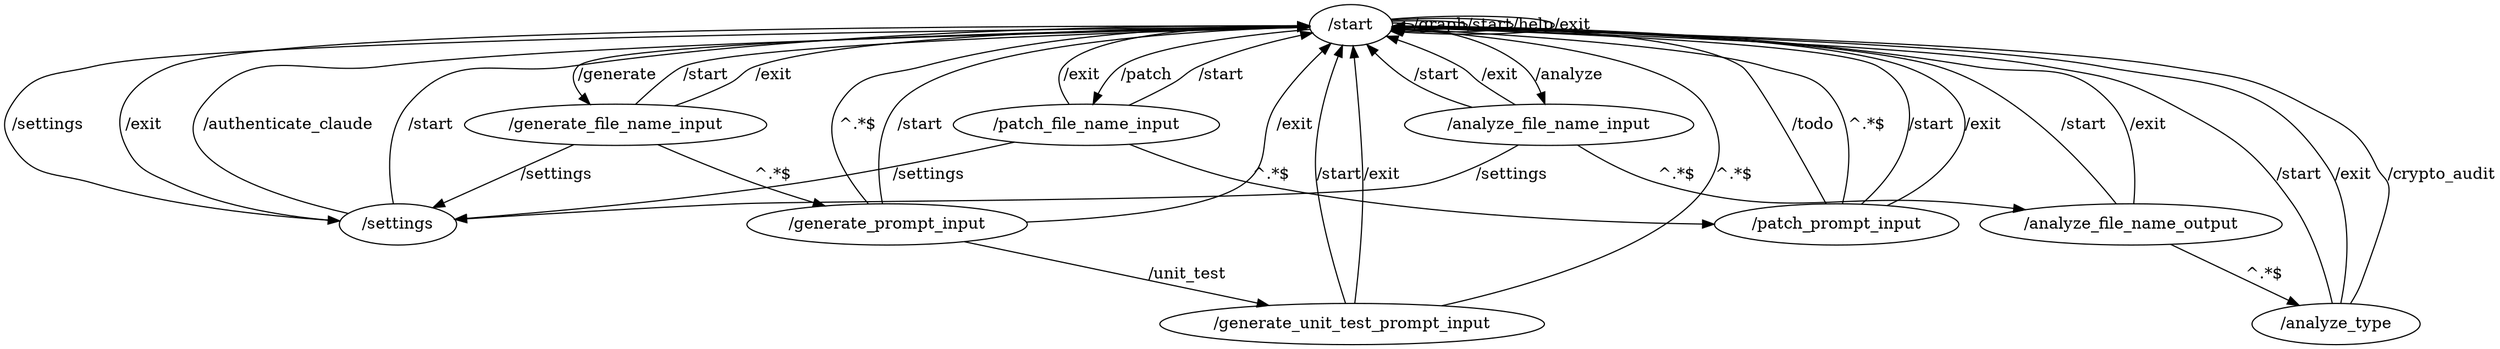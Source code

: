 digraph G {
	"/start" -> "/start" [label="/graph"]
	"/start" -> "/start" [label="/start"]
	"/start" -> "/settings" [label="/settings"]
	"/settings" -> "/start" [label="/exit"]
	"/settings" -> "/start" [label="/authenticate_claude"]
	"/settings" -> "/start" [label="/start"]
	"/start" -> "/start" [label="/help"]
	"/start" -> "/start" [label="/exit"]
	"/start" -> "/generate_file_name_input" [label="/generate"]
	"/generate_file_name_input" -> "/start" [label="/start"]
	"/generate_file_name_input" -> "/start" [label="/exit"]
	"/generate_file_name_input" -> "/settings" [label="/settings"]
	"/generate_file_name_input" -> "/generate_prompt_input" [label="^.*$"]
	"/generate_prompt_input" -> "/start" [label="/start"]
	"/generate_prompt_input" -> "/start" [label="/exit"]
	"/generate_prompt_input" -> "/generate_unit_test_prompt_input" [label="/unit_test"]
	"/generate_prompt_input" -> "/start" [label="^.*$"]
	"/generate_unit_test_prompt_input" -> "/start" [label="/start"]
	"/generate_unit_test_prompt_input" -> "/start" [label="/exit"]
	"/generate_unit_test_prompt_input" -> "/start" [label="^.*$"]
	"/start" -> "/patch_file_name_input" [label="/patch"]
	"/patch_file_name_input" -> "/start" [label="/start"]
	"/patch_file_name_input" -> "/start" [label="/exit"]
	"/patch_file_name_input" -> "/settings" [label="/settings"]
	"/patch_file_name_input" -> "/patch_prompt_input" [label="^.*$"]
	"/patch_prompt_input" -> "/start" [label="/start"]
	"/patch_prompt_input" -> "/start" [label="/exit"]
	"/patch_prompt_input" -> "/start" [label="/todo"]
	"/patch_prompt_input" -> "/start" [label="^.*$"]
	"/start" -> "/analyze_file_name_input" [label="/analyze"]
	"/analyze_file_name_input" -> "/start" [label="/start"]
	"/analyze_file_name_input" -> "/settings" [label="/settings"]
	"/analyze_file_name_input" -> "/start" [label="/exit"]
	"/analyze_file_name_input" -> "/analyze_file_name_output" [label="^.*$"]
	"/analyze_file_name_output" -> "/start" [label="/start"]
	"/analyze_file_name_output" -> "/start" [label="/exit"]
	"/analyze_file_name_output" -> "/analyze_type" [label="^.*$"]
	"/analyze_type" -> "/start" [label="/start"]
	"/analyze_type" -> "/start" [label="/exit"]
	"/analyze_type" -> "/start" [label="/crypto_audit"]
}